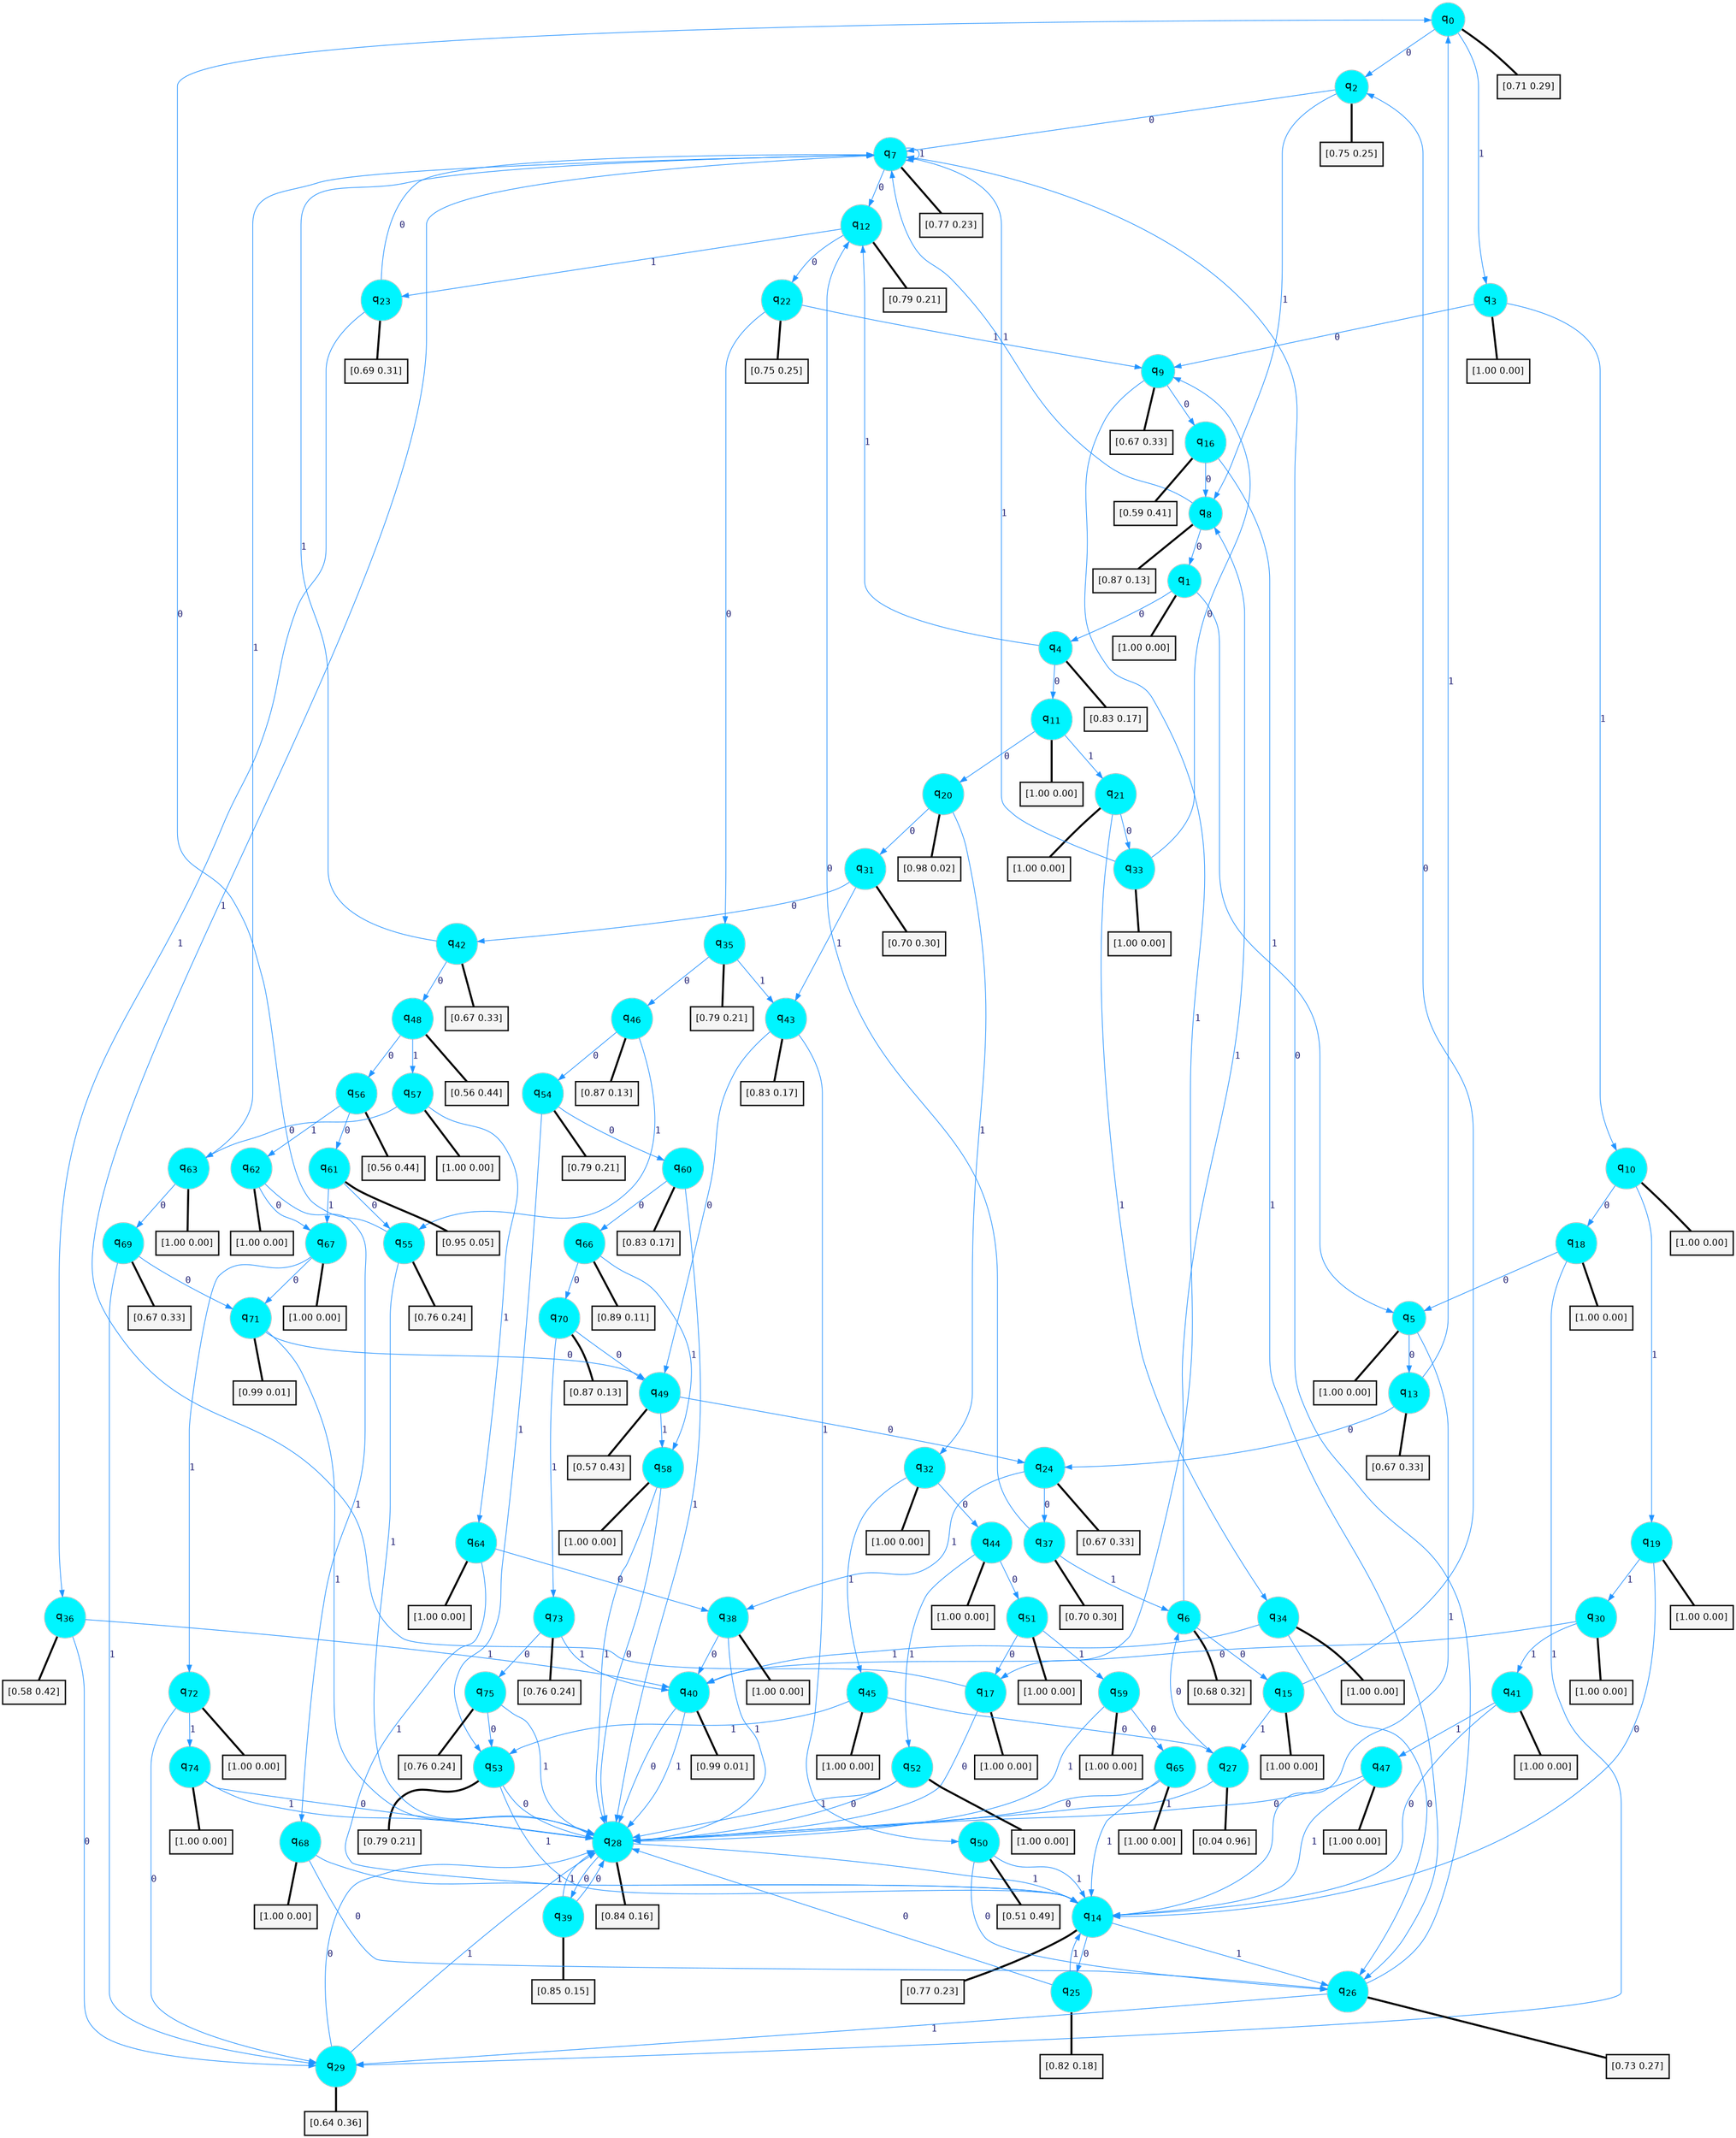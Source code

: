 digraph G {
graph [
bgcolor=transparent, dpi=300, rankdir=TD, size="40,25"];
node [
color=gray, fillcolor=turquoise1, fontcolor=black, fontname=Helvetica, fontsize=16, fontweight=bold, shape=circle, style=filled];
edge [
arrowsize=1, color=dodgerblue1, fontcolor=midnightblue, fontname=courier, fontweight=bold, penwidth=1, style=solid, weight=20];
0[label=<q<SUB>0</SUB>>];
1[label=<q<SUB>1</SUB>>];
2[label=<q<SUB>2</SUB>>];
3[label=<q<SUB>3</SUB>>];
4[label=<q<SUB>4</SUB>>];
5[label=<q<SUB>5</SUB>>];
6[label=<q<SUB>6</SUB>>];
7[label=<q<SUB>7</SUB>>];
8[label=<q<SUB>8</SUB>>];
9[label=<q<SUB>9</SUB>>];
10[label=<q<SUB>10</SUB>>];
11[label=<q<SUB>11</SUB>>];
12[label=<q<SUB>12</SUB>>];
13[label=<q<SUB>13</SUB>>];
14[label=<q<SUB>14</SUB>>];
15[label=<q<SUB>15</SUB>>];
16[label=<q<SUB>16</SUB>>];
17[label=<q<SUB>17</SUB>>];
18[label=<q<SUB>18</SUB>>];
19[label=<q<SUB>19</SUB>>];
20[label=<q<SUB>20</SUB>>];
21[label=<q<SUB>21</SUB>>];
22[label=<q<SUB>22</SUB>>];
23[label=<q<SUB>23</SUB>>];
24[label=<q<SUB>24</SUB>>];
25[label=<q<SUB>25</SUB>>];
26[label=<q<SUB>26</SUB>>];
27[label=<q<SUB>27</SUB>>];
28[label=<q<SUB>28</SUB>>];
29[label=<q<SUB>29</SUB>>];
30[label=<q<SUB>30</SUB>>];
31[label=<q<SUB>31</SUB>>];
32[label=<q<SUB>32</SUB>>];
33[label=<q<SUB>33</SUB>>];
34[label=<q<SUB>34</SUB>>];
35[label=<q<SUB>35</SUB>>];
36[label=<q<SUB>36</SUB>>];
37[label=<q<SUB>37</SUB>>];
38[label=<q<SUB>38</SUB>>];
39[label=<q<SUB>39</SUB>>];
40[label=<q<SUB>40</SUB>>];
41[label=<q<SUB>41</SUB>>];
42[label=<q<SUB>42</SUB>>];
43[label=<q<SUB>43</SUB>>];
44[label=<q<SUB>44</SUB>>];
45[label=<q<SUB>45</SUB>>];
46[label=<q<SUB>46</SUB>>];
47[label=<q<SUB>47</SUB>>];
48[label=<q<SUB>48</SUB>>];
49[label=<q<SUB>49</SUB>>];
50[label=<q<SUB>50</SUB>>];
51[label=<q<SUB>51</SUB>>];
52[label=<q<SUB>52</SUB>>];
53[label=<q<SUB>53</SUB>>];
54[label=<q<SUB>54</SUB>>];
55[label=<q<SUB>55</SUB>>];
56[label=<q<SUB>56</SUB>>];
57[label=<q<SUB>57</SUB>>];
58[label=<q<SUB>58</SUB>>];
59[label=<q<SUB>59</SUB>>];
60[label=<q<SUB>60</SUB>>];
61[label=<q<SUB>61</SUB>>];
62[label=<q<SUB>62</SUB>>];
63[label=<q<SUB>63</SUB>>];
64[label=<q<SUB>64</SUB>>];
65[label=<q<SUB>65</SUB>>];
66[label=<q<SUB>66</SUB>>];
67[label=<q<SUB>67</SUB>>];
68[label=<q<SUB>68</SUB>>];
69[label=<q<SUB>69</SUB>>];
70[label=<q<SUB>70</SUB>>];
71[label=<q<SUB>71</SUB>>];
72[label=<q<SUB>72</SUB>>];
73[label=<q<SUB>73</SUB>>];
74[label=<q<SUB>74</SUB>>];
75[label=<q<SUB>75</SUB>>];
76[label="[0.71 0.29]", shape=box,fontcolor=black, fontname=Helvetica, fontsize=14, penwidth=2, fillcolor=whitesmoke,color=black];
77[label="[1.00 0.00]", shape=box,fontcolor=black, fontname=Helvetica, fontsize=14, penwidth=2, fillcolor=whitesmoke,color=black];
78[label="[0.75 0.25]", shape=box,fontcolor=black, fontname=Helvetica, fontsize=14, penwidth=2, fillcolor=whitesmoke,color=black];
79[label="[1.00 0.00]", shape=box,fontcolor=black, fontname=Helvetica, fontsize=14, penwidth=2, fillcolor=whitesmoke,color=black];
80[label="[0.83 0.17]", shape=box,fontcolor=black, fontname=Helvetica, fontsize=14, penwidth=2, fillcolor=whitesmoke,color=black];
81[label="[1.00 0.00]", shape=box,fontcolor=black, fontname=Helvetica, fontsize=14, penwidth=2, fillcolor=whitesmoke,color=black];
82[label="[0.68 0.32]", shape=box,fontcolor=black, fontname=Helvetica, fontsize=14, penwidth=2, fillcolor=whitesmoke,color=black];
83[label="[0.77 0.23]", shape=box,fontcolor=black, fontname=Helvetica, fontsize=14, penwidth=2, fillcolor=whitesmoke,color=black];
84[label="[0.87 0.13]", shape=box,fontcolor=black, fontname=Helvetica, fontsize=14, penwidth=2, fillcolor=whitesmoke,color=black];
85[label="[0.67 0.33]", shape=box,fontcolor=black, fontname=Helvetica, fontsize=14, penwidth=2, fillcolor=whitesmoke,color=black];
86[label="[1.00 0.00]", shape=box,fontcolor=black, fontname=Helvetica, fontsize=14, penwidth=2, fillcolor=whitesmoke,color=black];
87[label="[1.00 0.00]", shape=box,fontcolor=black, fontname=Helvetica, fontsize=14, penwidth=2, fillcolor=whitesmoke,color=black];
88[label="[0.79 0.21]", shape=box,fontcolor=black, fontname=Helvetica, fontsize=14, penwidth=2, fillcolor=whitesmoke,color=black];
89[label="[0.67 0.33]", shape=box,fontcolor=black, fontname=Helvetica, fontsize=14, penwidth=2, fillcolor=whitesmoke,color=black];
90[label="[0.77 0.23]", shape=box,fontcolor=black, fontname=Helvetica, fontsize=14, penwidth=2, fillcolor=whitesmoke,color=black];
91[label="[1.00 0.00]", shape=box,fontcolor=black, fontname=Helvetica, fontsize=14, penwidth=2, fillcolor=whitesmoke,color=black];
92[label="[0.59 0.41]", shape=box,fontcolor=black, fontname=Helvetica, fontsize=14, penwidth=2, fillcolor=whitesmoke,color=black];
93[label="[1.00 0.00]", shape=box,fontcolor=black, fontname=Helvetica, fontsize=14, penwidth=2, fillcolor=whitesmoke,color=black];
94[label="[1.00 0.00]", shape=box,fontcolor=black, fontname=Helvetica, fontsize=14, penwidth=2, fillcolor=whitesmoke,color=black];
95[label="[1.00 0.00]", shape=box,fontcolor=black, fontname=Helvetica, fontsize=14, penwidth=2, fillcolor=whitesmoke,color=black];
96[label="[0.98 0.02]", shape=box,fontcolor=black, fontname=Helvetica, fontsize=14, penwidth=2, fillcolor=whitesmoke,color=black];
97[label="[1.00 0.00]", shape=box,fontcolor=black, fontname=Helvetica, fontsize=14, penwidth=2, fillcolor=whitesmoke,color=black];
98[label="[0.75 0.25]", shape=box,fontcolor=black, fontname=Helvetica, fontsize=14, penwidth=2, fillcolor=whitesmoke,color=black];
99[label="[0.69 0.31]", shape=box,fontcolor=black, fontname=Helvetica, fontsize=14, penwidth=2, fillcolor=whitesmoke,color=black];
100[label="[0.67 0.33]", shape=box,fontcolor=black, fontname=Helvetica, fontsize=14, penwidth=2, fillcolor=whitesmoke,color=black];
101[label="[0.82 0.18]", shape=box,fontcolor=black, fontname=Helvetica, fontsize=14, penwidth=2, fillcolor=whitesmoke,color=black];
102[label="[0.73 0.27]", shape=box,fontcolor=black, fontname=Helvetica, fontsize=14, penwidth=2, fillcolor=whitesmoke,color=black];
103[label="[0.04 0.96]", shape=box,fontcolor=black, fontname=Helvetica, fontsize=14, penwidth=2, fillcolor=whitesmoke,color=black];
104[label="[0.84 0.16]", shape=box,fontcolor=black, fontname=Helvetica, fontsize=14, penwidth=2, fillcolor=whitesmoke,color=black];
105[label="[0.64 0.36]", shape=box,fontcolor=black, fontname=Helvetica, fontsize=14, penwidth=2, fillcolor=whitesmoke,color=black];
106[label="[1.00 0.00]", shape=box,fontcolor=black, fontname=Helvetica, fontsize=14, penwidth=2, fillcolor=whitesmoke,color=black];
107[label="[0.70 0.30]", shape=box,fontcolor=black, fontname=Helvetica, fontsize=14, penwidth=2, fillcolor=whitesmoke,color=black];
108[label="[1.00 0.00]", shape=box,fontcolor=black, fontname=Helvetica, fontsize=14, penwidth=2, fillcolor=whitesmoke,color=black];
109[label="[1.00 0.00]", shape=box,fontcolor=black, fontname=Helvetica, fontsize=14, penwidth=2, fillcolor=whitesmoke,color=black];
110[label="[1.00 0.00]", shape=box,fontcolor=black, fontname=Helvetica, fontsize=14, penwidth=2, fillcolor=whitesmoke,color=black];
111[label="[0.79 0.21]", shape=box,fontcolor=black, fontname=Helvetica, fontsize=14, penwidth=2, fillcolor=whitesmoke,color=black];
112[label="[0.58 0.42]", shape=box,fontcolor=black, fontname=Helvetica, fontsize=14, penwidth=2, fillcolor=whitesmoke,color=black];
113[label="[0.70 0.30]", shape=box,fontcolor=black, fontname=Helvetica, fontsize=14, penwidth=2, fillcolor=whitesmoke,color=black];
114[label="[1.00 0.00]", shape=box,fontcolor=black, fontname=Helvetica, fontsize=14, penwidth=2, fillcolor=whitesmoke,color=black];
115[label="[0.85 0.15]", shape=box,fontcolor=black, fontname=Helvetica, fontsize=14, penwidth=2, fillcolor=whitesmoke,color=black];
116[label="[0.99 0.01]", shape=box,fontcolor=black, fontname=Helvetica, fontsize=14, penwidth=2, fillcolor=whitesmoke,color=black];
117[label="[1.00 0.00]", shape=box,fontcolor=black, fontname=Helvetica, fontsize=14, penwidth=2, fillcolor=whitesmoke,color=black];
118[label="[0.67 0.33]", shape=box,fontcolor=black, fontname=Helvetica, fontsize=14, penwidth=2, fillcolor=whitesmoke,color=black];
119[label="[0.83 0.17]", shape=box,fontcolor=black, fontname=Helvetica, fontsize=14, penwidth=2, fillcolor=whitesmoke,color=black];
120[label="[1.00 0.00]", shape=box,fontcolor=black, fontname=Helvetica, fontsize=14, penwidth=2, fillcolor=whitesmoke,color=black];
121[label="[1.00 0.00]", shape=box,fontcolor=black, fontname=Helvetica, fontsize=14, penwidth=2, fillcolor=whitesmoke,color=black];
122[label="[0.87 0.13]", shape=box,fontcolor=black, fontname=Helvetica, fontsize=14, penwidth=2, fillcolor=whitesmoke,color=black];
123[label="[1.00 0.00]", shape=box,fontcolor=black, fontname=Helvetica, fontsize=14, penwidth=2, fillcolor=whitesmoke,color=black];
124[label="[0.56 0.44]", shape=box,fontcolor=black, fontname=Helvetica, fontsize=14, penwidth=2, fillcolor=whitesmoke,color=black];
125[label="[0.57 0.43]", shape=box,fontcolor=black, fontname=Helvetica, fontsize=14, penwidth=2, fillcolor=whitesmoke,color=black];
126[label="[0.51 0.49]", shape=box,fontcolor=black, fontname=Helvetica, fontsize=14, penwidth=2, fillcolor=whitesmoke,color=black];
127[label="[1.00 0.00]", shape=box,fontcolor=black, fontname=Helvetica, fontsize=14, penwidth=2, fillcolor=whitesmoke,color=black];
128[label="[1.00 0.00]", shape=box,fontcolor=black, fontname=Helvetica, fontsize=14, penwidth=2, fillcolor=whitesmoke,color=black];
129[label="[0.79 0.21]", shape=box,fontcolor=black, fontname=Helvetica, fontsize=14, penwidth=2, fillcolor=whitesmoke,color=black];
130[label="[0.79 0.21]", shape=box,fontcolor=black, fontname=Helvetica, fontsize=14, penwidth=2, fillcolor=whitesmoke,color=black];
131[label="[0.76 0.24]", shape=box,fontcolor=black, fontname=Helvetica, fontsize=14, penwidth=2, fillcolor=whitesmoke,color=black];
132[label="[0.56 0.44]", shape=box,fontcolor=black, fontname=Helvetica, fontsize=14, penwidth=2, fillcolor=whitesmoke,color=black];
133[label="[1.00 0.00]", shape=box,fontcolor=black, fontname=Helvetica, fontsize=14, penwidth=2, fillcolor=whitesmoke,color=black];
134[label="[1.00 0.00]", shape=box,fontcolor=black, fontname=Helvetica, fontsize=14, penwidth=2, fillcolor=whitesmoke,color=black];
135[label="[1.00 0.00]", shape=box,fontcolor=black, fontname=Helvetica, fontsize=14, penwidth=2, fillcolor=whitesmoke,color=black];
136[label="[0.83 0.17]", shape=box,fontcolor=black, fontname=Helvetica, fontsize=14, penwidth=2, fillcolor=whitesmoke,color=black];
137[label="[0.95 0.05]", shape=box,fontcolor=black, fontname=Helvetica, fontsize=14, penwidth=2, fillcolor=whitesmoke,color=black];
138[label="[1.00 0.00]", shape=box,fontcolor=black, fontname=Helvetica, fontsize=14, penwidth=2, fillcolor=whitesmoke,color=black];
139[label="[1.00 0.00]", shape=box,fontcolor=black, fontname=Helvetica, fontsize=14, penwidth=2, fillcolor=whitesmoke,color=black];
140[label="[1.00 0.00]", shape=box,fontcolor=black, fontname=Helvetica, fontsize=14, penwidth=2, fillcolor=whitesmoke,color=black];
141[label="[1.00 0.00]", shape=box,fontcolor=black, fontname=Helvetica, fontsize=14, penwidth=2, fillcolor=whitesmoke,color=black];
142[label="[0.89 0.11]", shape=box,fontcolor=black, fontname=Helvetica, fontsize=14, penwidth=2, fillcolor=whitesmoke,color=black];
143[label="[1.00 0.00]", shape=box,fontcolor=black, fontname=Helvetica, fontsize=14, penwidth=2, fillcolor=whitesmoke,color=black];
144[label="[1.00 0.00]", shape=box,fontcolor=black, fontname=Helvetica, fontsize=14, penwidth=2, fillcolor=whitesmoke,color=black];
145[label="[0.67 0.33]", shape=box,fontcolor=black, fontname=Helvetica, fontsize=14, penwidth=2, fillcolor=whitesmoke,color=black];
146[label="[0.87 0.13]", shape=box,fontcolor=black, fontname=Helvetica, fontsize=14, penwidth=2, fillcolor=whitesmoke,color=black];
147[label="[0.99 0.01]", shape=box,fontcolor=black, fontname=Helvetica, fontsize=14, penwidth=2, fillcolor=whitesmoke,color=black];
148[label="[1.00 0.00]", shape=box,fontcolor=black, fontname=Helvetica, fontsize=14, penwidth=2, fillcolor=whitesmoke,color=black];
149[label="[0.76 0.24]", shape=box,fontcolor=black, fontname=Helvetica, fontsize=14, penwidth=2, fillcolor=whitesmoke,color=black];
150[label="[1.00 0.00]", shape=box,fontcolor=black, fontname=Helvetica, fontsize=14, penwidth=2, fillcolor=whitesmoke,color=black];
151[label="[0.76 0.24]", shape=box,fontcolor=black, fontname=Helvetica, fontsize=14, penwidth=2, fillcolor=whitesmoke,color=black];
0->2 [label=0];
0->3 [label=1];
0->76 [arrowhead=none, penwidth=3,color=black];
1->4 [label=0];
1->5 [label=1];
1->77 [arrowhead=none, penwidth=3,color=black];
2->7 [label=0];
2->8 [label=1];
2->78 [arrowhead=none, penwidth=3,color=black];
3->9 [label=0];
3->10 [label=1];
3->79 [arrowhead=none, penwidth=3,color=black];
4->11 [label=0];
4->12 [label=1];
4->80 [arrowhead=none, penwidth=3,color=black];
5->13 [label=0];
5->14 [label=1];
5->81 [arrowhead=none, penwidth=3,color=black];
6->15 [label=0];
6->8 [label=1];
6->82 [arrowhead=none, penwidth=3,color=black];
7->12 [label=0];
7->7 [label=1];
7->83 [arrowhead=none, penwidth=3,color=black];
8->1 [label=0];
8->7 [label=1];
8->84 [arrowhead=none, penwidth=3,color=black];
9->16 [label=0];
9->17 [label=1];
9->85 [arrowhead=none, penwidth=3,color=black];
10->18 [label=0];
10->19 [label=1];
10->86 [arrowhead=none, penwidth=3,color=black];
11->20 [label=0];
11->21 [label=1];
11->87 [arrowhead=none, penwidth=3,color=black];
12->22 [label=0];
12->23 [label=1];
12->88 [arrowhead=none, penwidth=3,color=black];
13->24 [label=0];
13->0 [label=1];
13->89 [arrowhead=none, penwidth=3,color=black];
14->25 [label=0];
14->26 [label=1];
14->90 [arrowhead=none, penwidth=3,color=black];
15->2 [label=0];
15->27 [label=1];
15->91 [arrowhead=none, penwidth=3,color=black];
16->8 [label=0];
16->26 [label=1];
16->92 [arrowhead=none, penwidth=3,color=black];
17->28 [label=0];
17->7 [label=1];
17->93 [arrowhead=none, penwidth=3,color=black];
18->5 [label=0];
18->29 [label=1];
18->94 [arrowhead=none, penwidth=3,color=black];
19->14 [label=0];
19->30 [label=1];
19->95 [arrowhead=none, penwidth=3,color=black];
20->31 [label=0];
20->32 [label=1];
20->96 [arrowhead=none, penwidth=3,color=black];
21->33 [label=0];
21->34 [label=1];
21->97 [arrowhead=none, penwidth=3,color=black];
22->35 [label=0];
22->9 [label=1];
22->98 [arrowhead=none, penwidth=3,color=black];
23->7 [label=0];
23->36 [label=1];
23->99 [arrowhead=none, penwidth=3,color=black];
24->37 [label=0];
24->38 [label=1];
24->100 [arrowhead=none, penwidth=3,color=black];
25->28 [label=0];
25->14 [label=1];
25->101 [arrowhead=none, penwidth=3,color=black];
26->7 [label=0];
26->29 [label=1];
26->102 [arrowhead=none, penwidth=3,color=black];
27->6 [label=0];
27->28 [label=1];
27->103 [arrowhead=none, penwidth=3,color=black];
28->39 [label=0];
28->14 [label=1];
28->104 [arrowhead=none, penwidth=3,color=black];
29->28 [label=0];
29->28 [label=1];
29->105 [arrowhead=none, penwidth=3,color=black];
30->40 [label=0];
30->41 [label=1];
30->106 [arrowhead=none, penwidth=3,color=black];
31->42 [label=0];
31->43 [label=1];
31->107 [arrowhead=none, penwidth=3,color=black];
32->44 [label=0];
32->45 [label=1];
32->108 [arrowhead=none, penwidth=3,color=black];
33->9 [label=0];
33->7 [label=1];
33->109 [arrowhead=none, penwidth=3,color=black];
34->26 [label=0];
34->40 [label=1];
34->110 [arrowhead=none, penwidth=3,color=black];
35->46 [label=0];
35->43 [label=1];
35->111 [arrowhead=none, penwidth=3,color=black];
36->29 [label=0];
36->40 [label=1];
36->112 [arrowhead=none, penwidth=3,color=black];
37->12 [label=0];
37->6 [label=1];
37->113 [arrowhead=none, penwidth=3,color=black];
38->40 [label=0];
38->28 [label=1];
38->114 [arrowhead=none, penwidth=3,color=black];
39->28 [label=0];
39->28 [label=1];
39->115 [arrowhead=none, penwidth=3,color=black];
40->28 [label=0];
40->28 [label=1];
40->116 [arrowhead=none, penwidth=3,color=black];
41->14 [label=0];
41->47 [label=1];
41->117 [arrowhead=none, penwidth=3,color=black];
42->48 [label=0];
42->7 [label=1];
42->118 [arrowhead=none, penwidth=3,color=black];
43->49 [label=0];
43->50 [label=1];
43->119 [arrowhead=none, penwidth=3,color=black];
44->51 [label=0];
44->52 [label=1];
44->120 [arrowhead=none, penwidth=3,color=black];
45->27 [label=0];
45->53 [label=1];
45->121 [arrowhead=none, penwidth=3,color=black];
46->54 [label=0];
46->55 [label=1];
46->122 [arrowhead=none, penwidth=3,color=black];
47->28 [label=0];
47->14 [label=1];
47->123 [arrowhead=none, penwidth=3,color=black];
48->56 [label=0];
48->57 [label=1];
48->124 [arrowhead=none, penwidth=3,color=black];
49->24 [label=0];
49->58 [label=1];
49->125 [arrowhead=none, penwidth=3,color=black];
50->26 [label=0];
50->14 [label=1];
50->126 [arrowhead=none, penwidth=3,color=black];
51->17 [label=0];
51->59 [label=1];
51->127 [arrowhead=none, penwidth=3,color=black];
52->28 [label=0];
52->28 [label=1];
52->128 [arrowhead=none, penwidth=3,color=black];
53->28 [label=0];
53->14 [label=1];
53->129 [arrowhead=none, penwidth=3,color=black];
54->60 [label=0];
54->53 [label=1];
54->130 [arrowhead=none, penwidth=3,color=black];
55->0 [label=0];
55->28 [label=1];
55->131 [arrowhead=none, penwidth=3,color=black];
56->61 [label=0];
56->62 [label=1];
56->132 [arrowhead=none, penwidth=3,color=black];
57->63 [label=0];
57->64 [label=1];
57->133 [arrowhead=none, penwidth=3,color=black];
58->28 [label=0];
58->28 [label=1];
58->134 [arrowhead=none, penwidth=3,color=black];
59->65 [label=0];
59->28 [label=1];
59->135 [arrowhead=none, penwidth=3,color=black];
60->66 [label=0];
60->28 [label=1];
60->136 [arrowhead=none, penwidth=3,color=black];
61->55 [label=0];
61->67 [label=1];
61->137 [arrowhead=none, penwidth=3,color=black];
62->67 [label=0];
62->68 [label=1];
62->138 [arrowhead=none, penwidth=3,color=black];
63->69 [label=0];
63->7 [label=1];
63->139 [arrowhead=none, penwidth=3,color=black];
64->38 [label=0];
64->14 [label=1];
64->140 [arrowhead=none, penwidth=3,color=black];
65->28 [label=0];
65->14 [label=1];
65->141 [arrowhead=none, penwidth=3,color=black];
66->70 [label=0];
66->58 [label=1];
66->142 [arrowhead=none, penwidth=3,color=black];
67->71 [label=0];
67->72 [label=1];
67->143 [arrowhead=none, penwidth=3,color=black];
68->26 [label=0];
68->14 [label=1];
68->144 [arrowhead=none, penwidth=3,color=black];
69->71 [label=0];
69->29 [label=1];
69->145 [arrowhead=none, penwidth=3,color=black];
70->49 [label=0];
70->73 [label=1];
70->146 [arrowhead=none, penwidth=3,color=black];
71->49 [label=0];
71->28 [label=1];
71->147 [arrowhead=none, penwidth=3,color=black];
72->29 [label=0];
72->74 [label=1];
72->148 [arrowhead=none, penwidth=3,color=black];
73->75 [label=0];
73->40 [label=1];
73->149 [arrowhead=none, penwidth=3,color=black];
74->28 [label=0];
74->28 [label=1];
74->150 [arrowhead=none, penwidth=3,color=black];
75->53 [label=0];
75->28 [label=1];
75->151 [arrowhead=none, penwidth=3,color=black];
}
